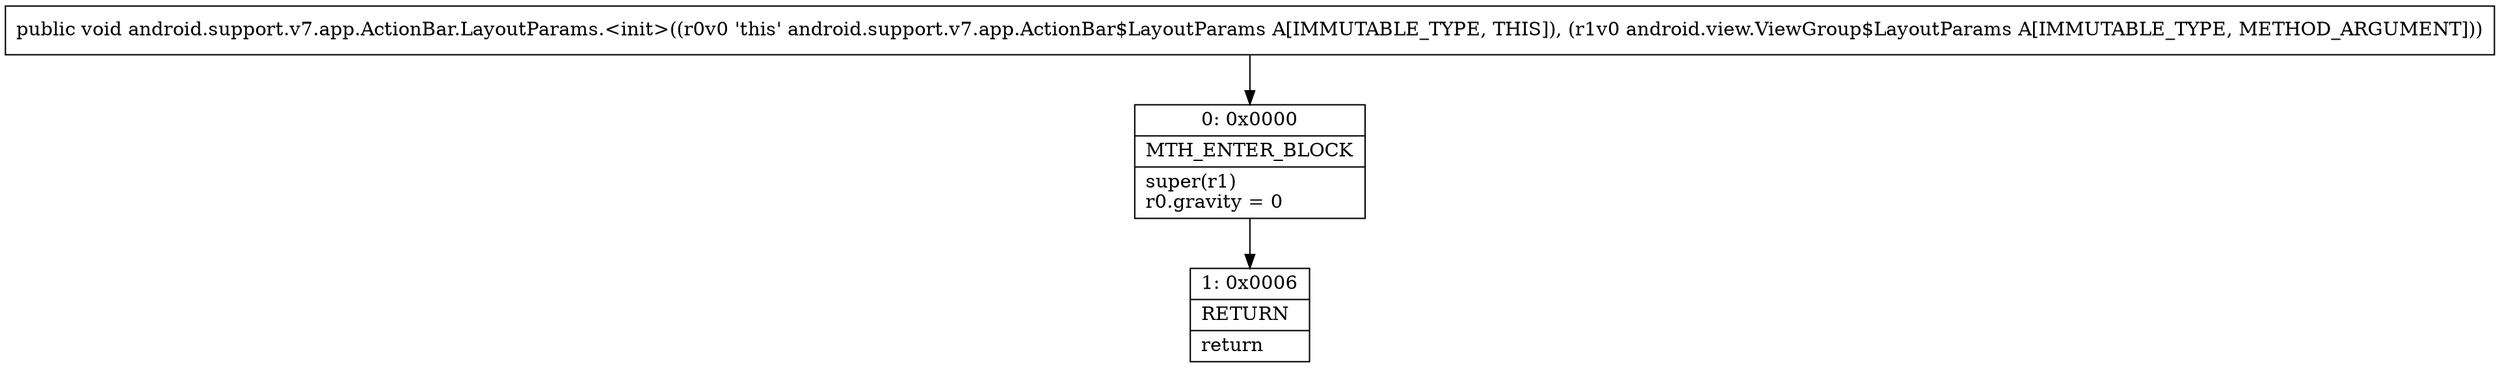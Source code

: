 digraph "CFG forandroid.support.v7.app.ActionBar.LayoutParams.\<init\>(Landroid\/view\/ViewGroup$LayoutParams;)V" {
Node_0 [shape=record,label="{0\:\ 0x0000|MTH_ENTER_BLOCK\l|super(r1)\lr0.gravity = 0\l}"];
Node_1 [shape=record,label="{1\:\ 0x0006|RETURN\l|return\l}"];
MethodNode[shape=record,label="{public void android.support.v7.app.ActionBar.LayoutParams.\<init\>((r0v0 'this' android.support.v7.app.ActionBar$LayoutParams A[IMMUTABLE_TYPE, THIS]), (r1v0 android.view.ViewGroup$LayoutParams A[IMMUTABLE_TYPE, METHOD_ARGUMENT])) }"];
MethodNode -> Node_0;
Node_0 -> Node_1;
}

